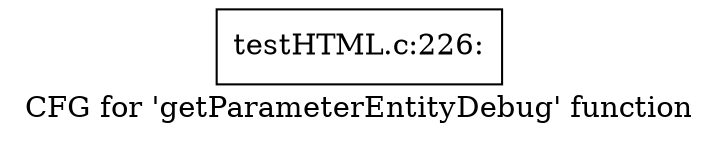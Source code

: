 digraph "CFG for 'getParameterEntityDebug' function" {
	label="CFG for 'getParameterEntityDebug' function";

	Node0x3ba3290 [shape=record,label="{testHTML.c:226:}"];
}
